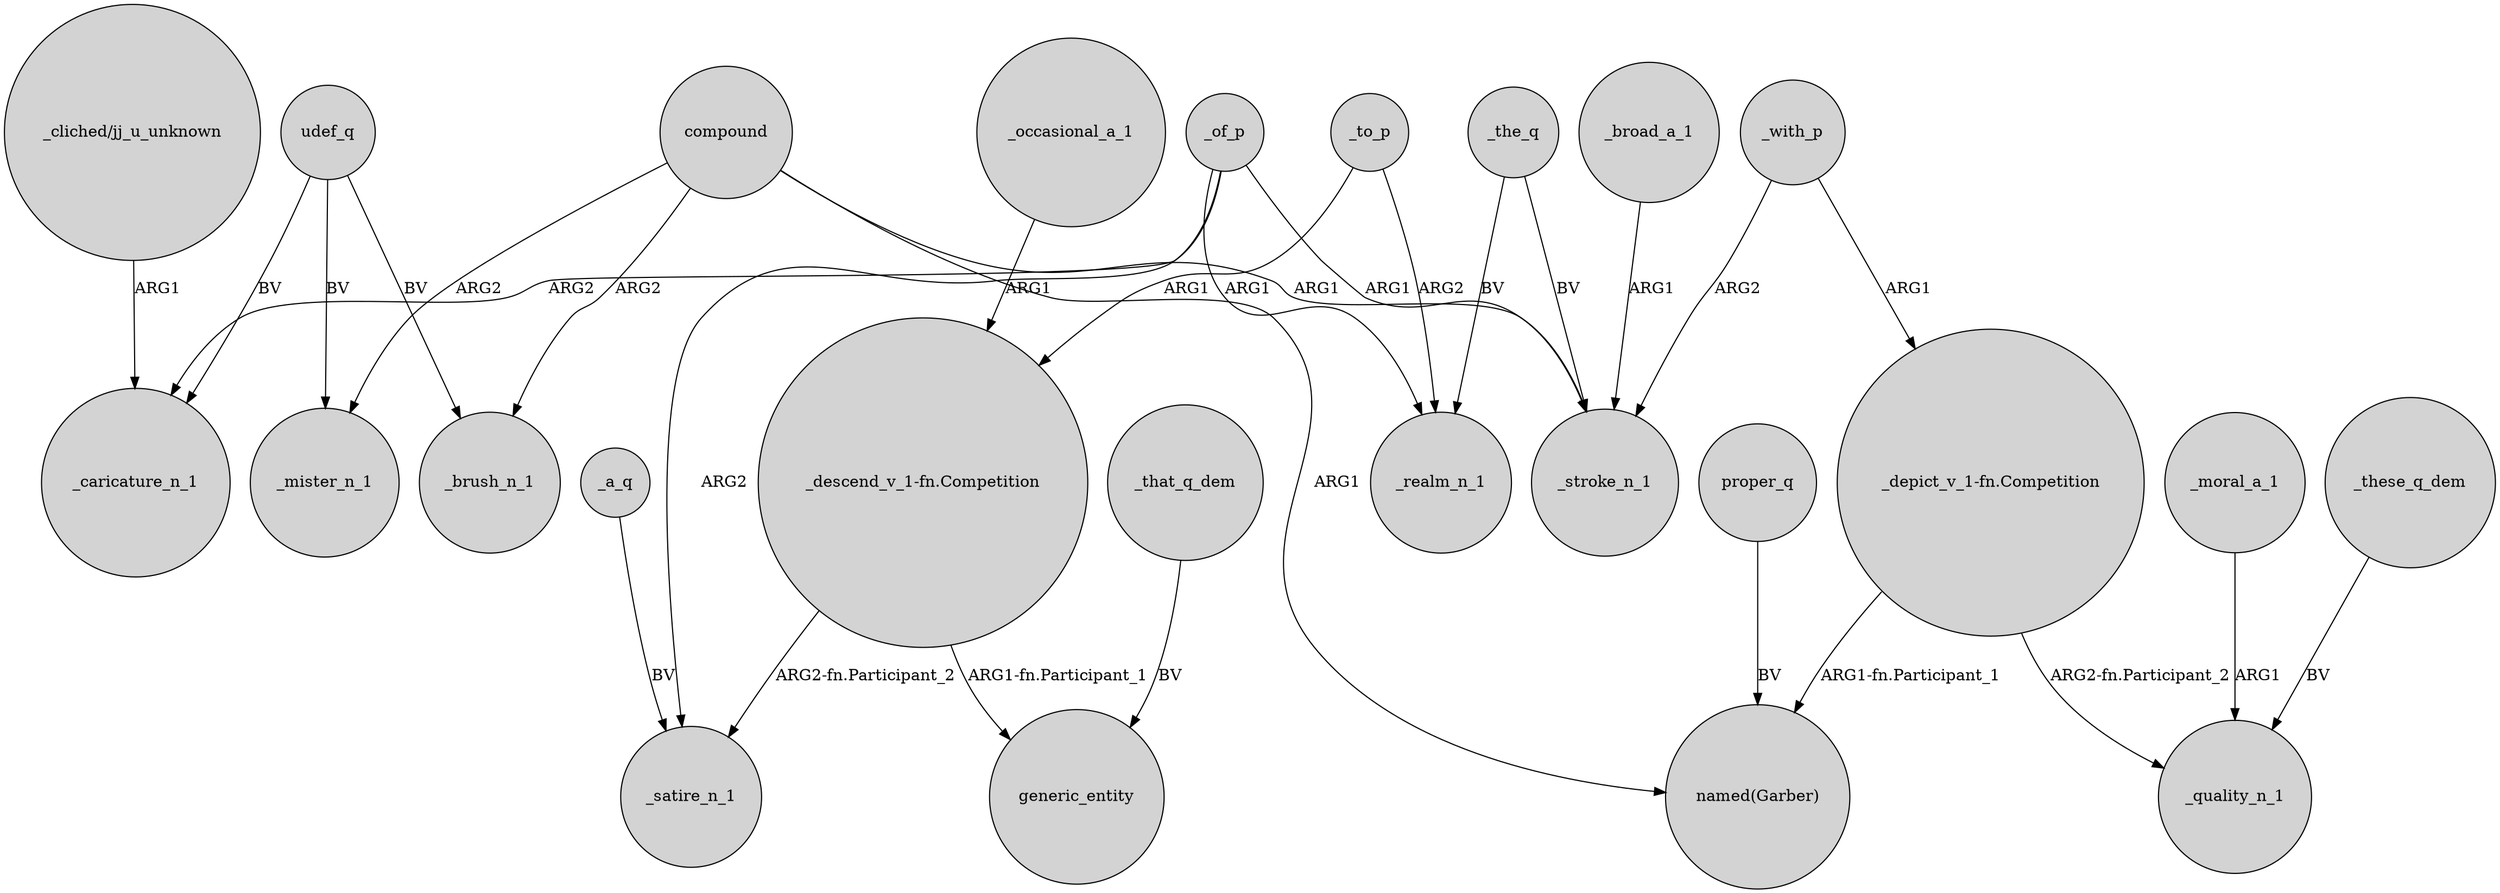 digraph {
	node [shape=circle style=filled]
	compound -> _mister_n_1 [label=ARG2]
	_of_p -> _realm_n_1 [label=ARG1]
	_with_p -> "_depict_v_1-fn.Competition" [label=ARG1]
	compound -> _stroke_n_1 [label=ARG1]
	"_depict_v_1-fn.Competition" -> "named(Garber)" [label="ARG1-fn.Participant_1"]
	_to_p -> "_descend_v_1-fn.Competition" [label=ARG1]
	_moral_a_1 -> _quality_n_1 [label=ARG1]
	_these_q_dem -> _quality_n_1 [label=BV]
	_of_p -> _caricature_n_1 [label=ARG2]
	_broad_a_1 -> _stroke_n_1 [label=ARG1]
	udef_q -> _brush_n_1 [label=BV]
	udef_q -> _mister_n_1 [label=BV]
	_of_p -> _stroke_n_1 [label=ARG1]
	compound -> "named(Garber)" [label=ARG1]
	_occasional_a_1 -> "_descend_v_1-fn.Competition" [label=ARG1]
	_to_p -> _realm_n_1 [label=ARG2]
	_the_q -> _stroke_n_1 [label=BV]
	_with_p -> _stroke_n_1 [label=ARG2]
	_of_p -> _satire_n_1 [label=ARG2]
	_the_q -> _realm_n_1 [label=BV]
	"_depict_v_1-fn.Competition" -> _quality_n_1 [label="ARG2-fn.Participant_2"]
	udef_q -> _caricature_n_1 [label=BV]
	"_descend_v_1-fn.Competition" -> _satire_n_1 [label="ARG2-fn.Participant_2"]
	_that_q_dem -> generic_entity [label=BV]
	"_descend_v_1-fn.Competition" -> generic_entity [label="ARG1-fn.Participant_1"]
	proper_q -> "named(Garber)" [label=BV]
	"_cliched/jj_u_unknown" -> _caricature_n_1 [label=ARG1]
	_a_q -> _satire_n_1 [label=BV]
	compound -> _brush_n_1 [label=ARG2]
}
